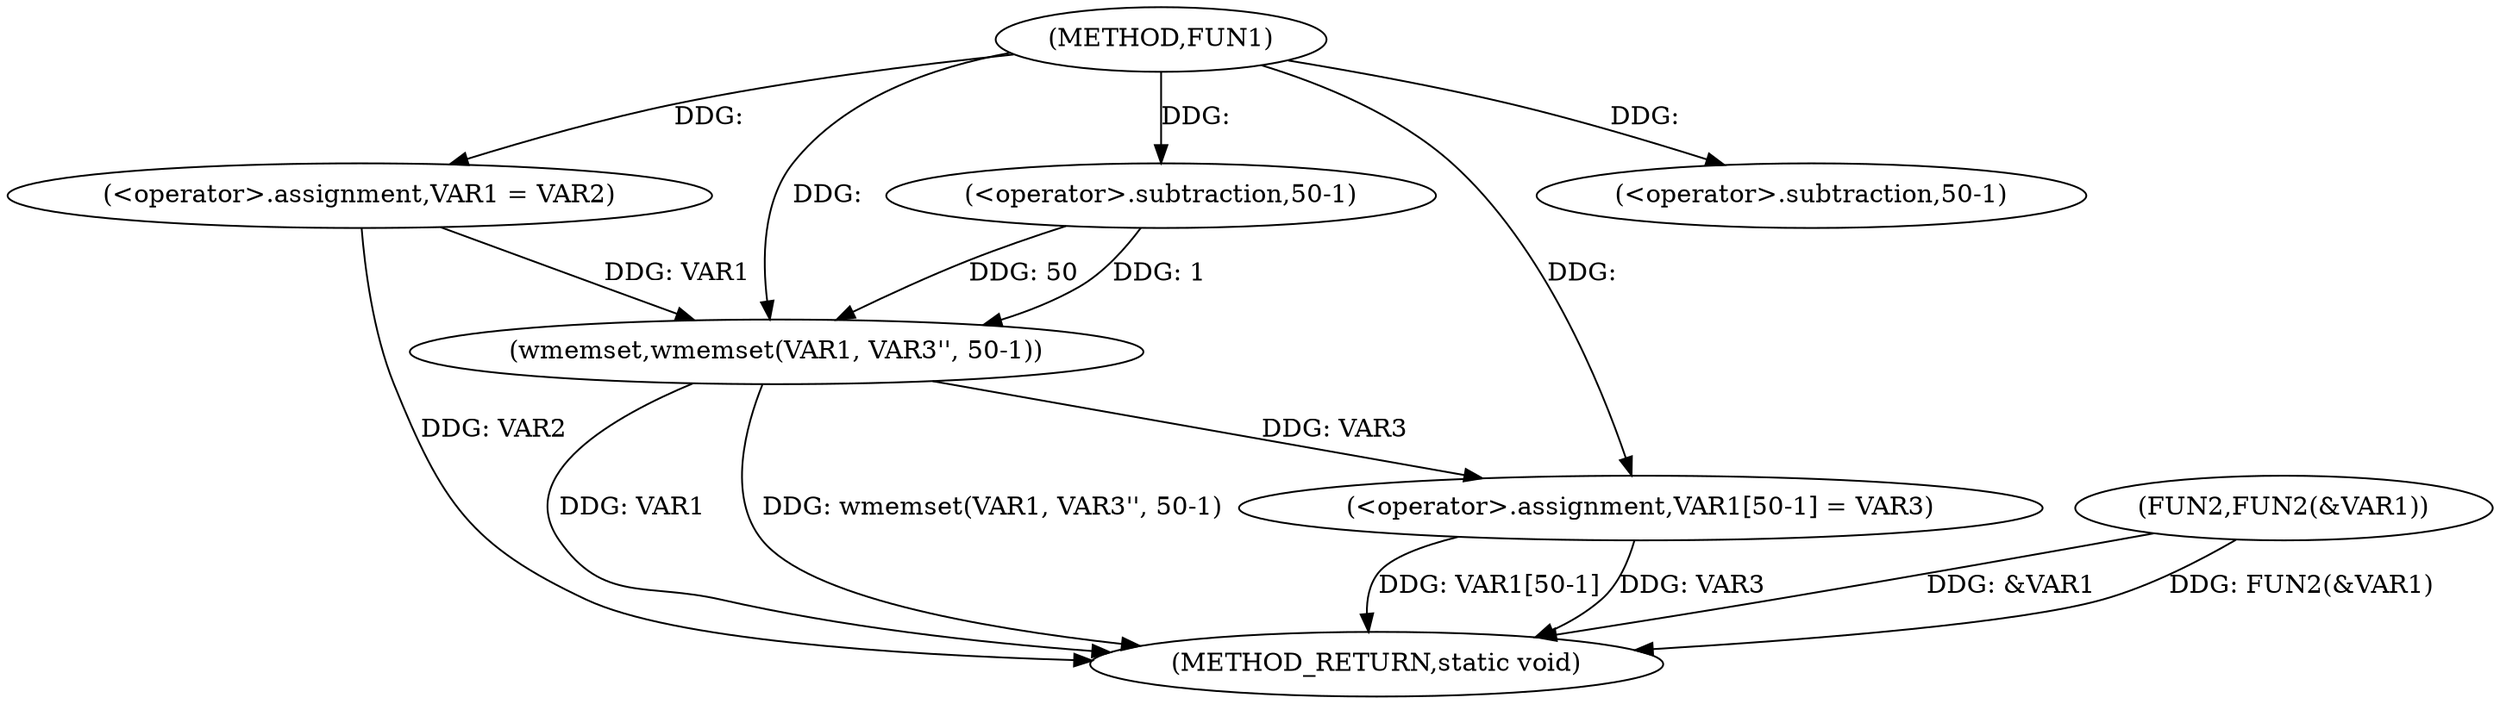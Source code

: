 digraph FUN1 {  
"1000100" [label = "(METHOD,FUN1)" ]
"1000123" [label = "(METHOD_RETURN,static void)" ]
"1000104" [label = "(<operator>.assignment,VAR1 = VAR2)" ]
"1000107" [label = "(wmemset,wmemset(VAR1, VAR3'', 50-1))" ]
"1000110" [label = "(<operator>.subtraction,50-1)" ]
"1000113" [label = "(<operator>.assignment,VAR1[50-1] = VAR3)" ]
"1000116" [label = "(<operator>.subtraction,50-1)" ]
"1000120" [label = "(FUN2,FUN2(&VAR1))" ]
  "1000107" -> "1000123"  [ label = "DDG: VAR1"] 
  "1000107" -> "1000123"  [ label = "DDG: wmemset(VAR1, VAR3'', 50-1)"] 
  "1000113" -> "1000123"  [ label = "DDG: VAR1[50-1]"] 
  "1000120" -> "1000123"  [ label = "DDG: &VAR1"] 
  "1000113" -> "1000123"  [ label = "DDG: VAR3"] 
  "1000104" -> "1000123"  [ label = "DDG: VAR2"] 
  "1000120" -> "1000123"  [ label = "DDG: FUN2(&VAR1)"] 
  "1000100" -> "1000104"  [ label = "DDG: "] 
  "1000104" -> "1000107"  [ label = "DDG: VAR1"] 
  "1000100" -> "1000107"  [ label = "DDG: "] 
  "1000110" -> "1000107"  [ label = "DDG: 50"] 
  "1000110" -> "1000107"  [ label = "DDG: 1"] 
  "1000100" -> "1000110"  [ label = "DDG: "] 
  "1000107" -> "1000113"  [ label = "DDG: VAR3"] 
  "1000100" -> "1000113"  [ label = "DDG: "] 
  "1000100" -> "1000116"  [ label = "DDG: "] 
}
